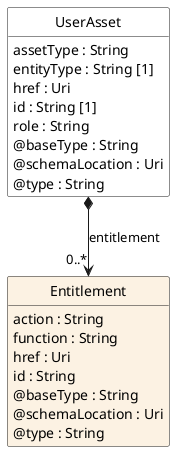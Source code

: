 @startuml
hide circle
hide methods
hide stereotype
show <<Enumeration>> stereotype
skinparam class {
   BackgroundColor<<Enumeration>> #E6F5F7
   BackgroundColor<<Ref>> #FFFFE0
   BackgroundColor<<Pivot>> #FFFFFFF
   BackgroundColor<<SimpleType>> #E2F0DA
   BackgroundColor #FCF2E3
}

class UserAsset <<Pivot>> {
    assetType : String
    entityType : String [1]
    href : Uri
    id : String [1]
    role : String
    @baseType : String
    @schemaLocation : Uri
    @type : String
}

class Entitlement  {
    action : String
    function : String
    href : Uri
    id : String
    @baseType : String
    @schemaLocation : Uri
    @type : String
}

UserAsset *-->  "0..*" Entitlement : entitlement

@enduml